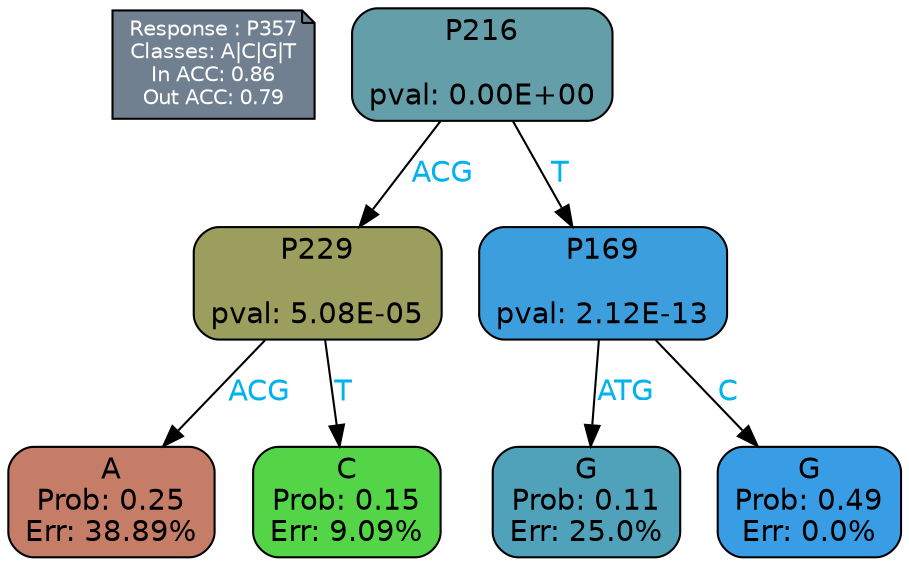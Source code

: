digraph Tree {
node [shape=box, style="filled, rounded", color="black", fontname=helvetica] ;
graph [ranksep=equally, splines=polylines, bgcolor=transparent, dpi=600] ;
edge [fontname=helvetica] ;
LEGEND [label="Response : P357
Classes: A|C|G|T
In ACC: 0.86
Out ACC: 0.79
",shape=note,align=left,style=filled,fillcolor="slategray",fontcolor="white",fontsize=10];1 [label="P216

pval: 0.00E+00", fillcolor="#639ea9"] ;
2 [label="P229

pval: 5.08E-05", fillcolor="#9b9e5c"] ;
3 [label="A
Prob: 0.25
Err: 38.89%", fillcolor="#c67d68"] ;
4 [label="C
Prob: 0.15
Err: 9.09%", fillcolor="#54d548"] ;
5 [label="P169

pval: 2.12E-13", fillcolor="#3d9edd"] ;
6 [label="G
Prob: 0.11
Err: 25.0%", fillcolor="#50a2ba"] ;
7 [label="G
Prob: 0.49
Err: 0.0%", fillcolor="#399de5"] ;
1 -> 2 [label="ACG",fontcolor=deepskyblue2] ;
1 -> 5 [label="T",fontcolor=deepskyblue2] ;
2 -> 3 [label="ACG",fontcolor=deepskyblue2] ;
2 -> 4 [label="T",fontcolor=deepskyblue2] ;
5 -> 6 [label="ATG",fontcolor=deepskyblue2] ;
5 -> 7 [label="C",fontcolor=deepskyblue2] ;
{rank = same; 3;4;6;7;}{rank = same; LEGEND;1;}}